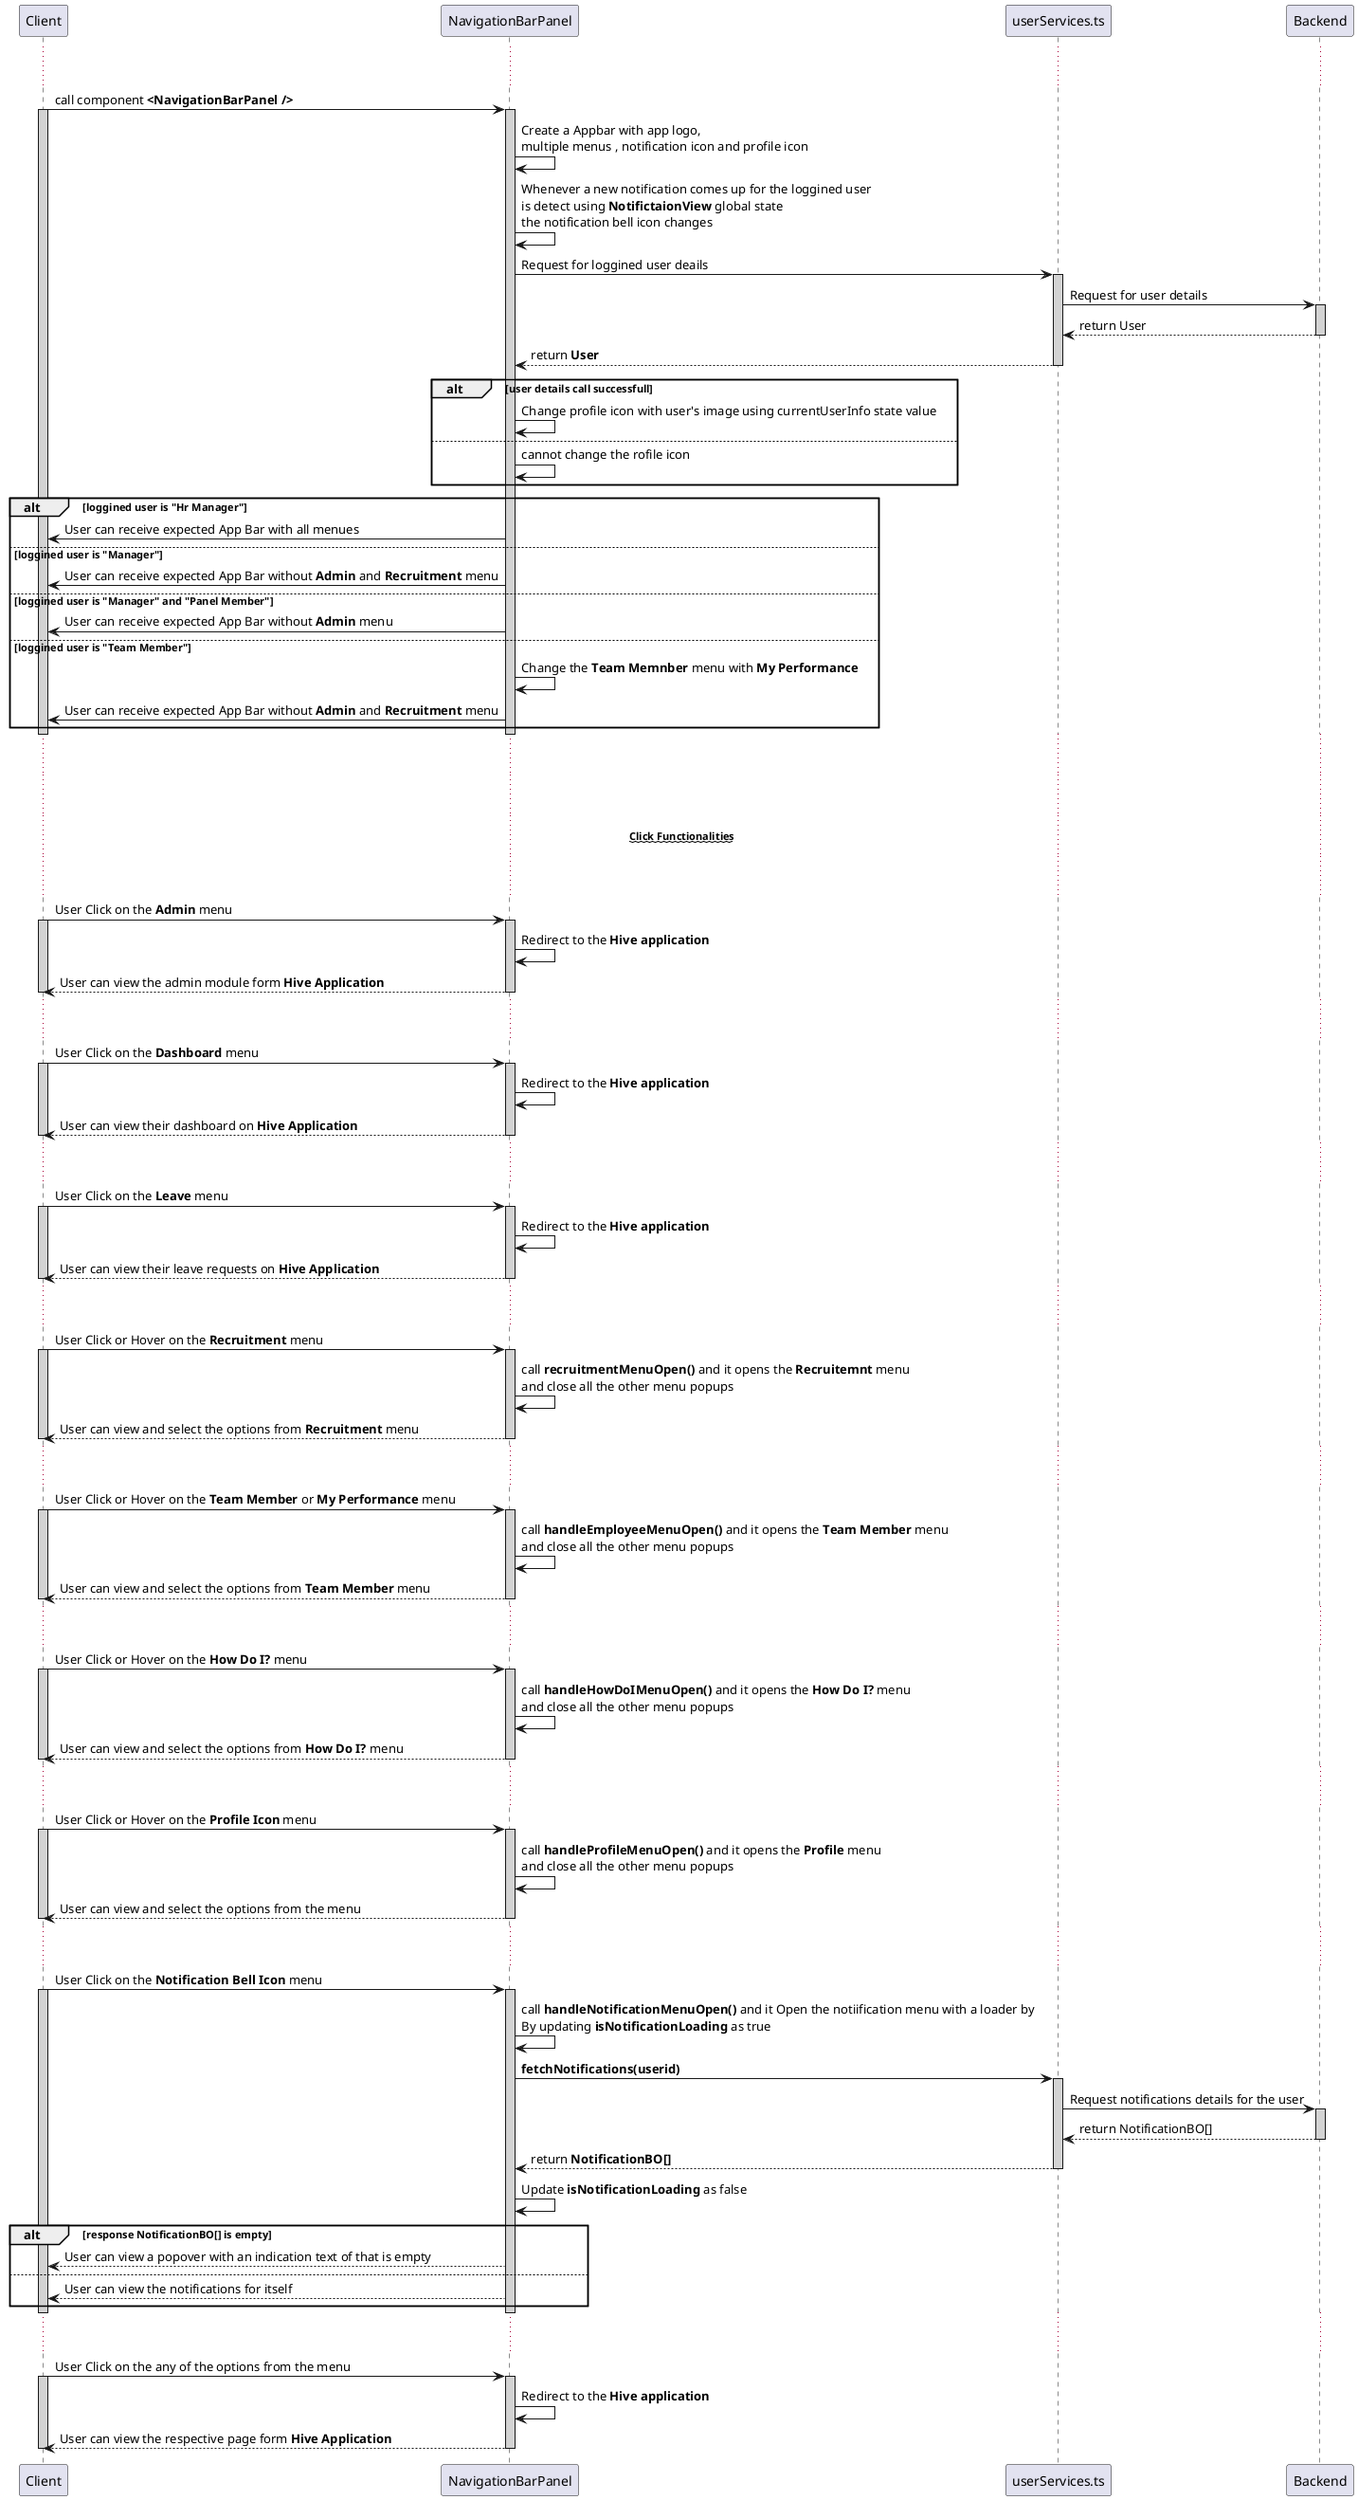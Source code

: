 @startuml NavigationBarPanel Sequence Diagram

participant Client 
participant NavigationBarPanel
... ...
Client -> NavigationBarPanel : call component **<NavigationBarPanel />**
activate Client #D3D3D3
activate NavigationBarPanel #D3D3D3
    NavigationBarPanel -> NavigationBarPanel : Create a Appbar with app logo,\nmultiple menus , notification icon and profile icon
    NavigationBarPanel -> NavigationBarPanel : Whenever a new notification comes up for the loggined user \nis detect using **NotifictaionView** global state \nthe notification bell icon changes
    NavigationBarPanel -> userServices.ts : Request for loggined user deails 
    activate userServices.ts #D3D3D3
        userServices.ts -> Backend : Request for user details
        activate Backend #D3D3D3
            userServices.ts <-- Backend : return User
        deactivate Backend
        NavigationBarPanel <-- userServices.ts : return **User**
    deactivate userServices.ts 
    alt user details call successfull
        NavigationBarPanel -> NavigationBarPanel : Change profile icon with user's image using currentUserInfo state value
    else 
        NavigationBarPanel -> NavigationBarPanel : cannot change the rofile icon
    end
    
    alt loggined user is "Hr Manager"
        NavigationBarPanel -> Client : User can receive expected App Bar with all menues
    else loggined user is "Manager"
        NavigationBarPanel -> Client : User can receive expected App Bar without **Admin** and **Recruitment** menu
    else loggined user is "Manager" and "Panel Member"
        NavigationBarPanel -> Client : User can receive expected App Bar without **Admin** menu
    else loggined user is "Team Member"
        NavigationBarPanel -> NavigationBarPanel : Change the **Team Memnber** menu with **My Performance**
        NavigationBarPanel -> Client : User can receive expected App Bar without **Admin** and **Recruitment** menu 
    end
deactivate Client
deactivate NavigationBarPanel

... ...
... ...
...~~**Click Functionalities**~~...
... ...
Client -> NavigationBarPanel : User Click on the **Admin** menu
activate Client #D3D3D3
activate NavigationBarPanel #D3D3D3
    NavigationBarPanel -> NavigationBarPanel : Redirect to the **Hive application**
    Client <-- NavigationBarPanel : User can view the admin module form **Hive Application**
deactivate Client
deactivate NavigationBarPanel

... ...
Client -> NavigationBarPanel : User Click on the **Dashboard** menu
activate Client #D3D3D3
activate NavigationBarPanel #D3D3D3
    NavigationBarPanel -> NavigationBarPanel : Redirect to the **Hive application**
    Client <-- NavigationBarPanel : User can view their dashboard on **Hive Application**
deactivate Client
deactivate NavigationBarPanel

... ...
Client -> NavigationBarPanel : User Click on the **Leave** menu
activate Client #D3D3D3
activate NavigationBarPanel #D3D3D3
    NavigationBarPanel -> NavigationBarPanel : Redirect to the **Hive application**
    Client <-- NavigationBarPanel : User can view their leave requests on **Hive Application**
deactivate Client
deactivate NavigationBarPanel

... ...
Client -> NavigationBarPanel : User Click or Hover on the **Recruitment** menu
activate Client #D3D3D3
activate NavigationBarPanel #D3D3D3
    NavigationBarPanel -> NavigationBarPanel : call **recruitmentMenuOpen()** and it opens the **Recruitemnt** menu \nand close all the other menu popups
    Client <-- NavigationBarPanel : User can view and select the options from **Recruitment** menu
deactivate Client
deactivate NavigationBarPanel

... ...
Client -> NavigationBarPanel : User Click or Hover on the **Team Member** or **My Performance** menu
activate Client #D3D3D3
activate NavigationBarPanel #D3D3D3
    NavigationBarPanel -> NavigationBarPanel : call **handleEmployeeMenuOpen()** and it opens the **Team Member** menu \nand close all the other menu popups
    Client <-- NavigationBarPanel : User can view and select the options from **Team Member** menu
deactivate Client
deactivate NavigationBarPanel

... ... 
Client -> NavigationBarPanel : User Click or Hover on the **How Do I?** menu
activate Client #D3D3D3
activate NavigationBarPanel #D3D3D3
    NavigationBarPanel -> NavigationBarPanel : call **handleHowDoIMenuOpen()** and it opens the **How Do I?** menu \nand close all the other menu popups
    Client <-- NavigationBarPanel : User can view and select the options from **How Do I?** menu
deactivate Client
deactivate NavigationBarPanel

... ... 
Client -> NavigationBarPanel : User Click or Hover on the **Profile Icon** menu
activate Client #D3D3D3
activate NavigationBarPanel #D3D3D3
    NavigationBarPanel -> NavigationBarPanel : call **handleProfileMenuOpen()** and it opens the **Profile** menu \nand close all the other menu popups
    Client <-- NavigationBarPanel : User can view and select the options from the menu
deactivate Client
deactivate NavigationBarPanel

... ... 
Client -> NavigationBarPanel : User Click on the **Notification Bell Icon** menu
activate Client #D3D3D3
activate NavigationBarPanel #D3D3D3
    NavigationBarPanel -> NavigationBarPanel : call **handleNotificationMenuOpen()** and it Open the notiification menu with a loader by \nBy updating **isNotificationLoading** as true
    NavigationBarPanel -> userServices.ts : **fetchNotifications(userid)**
    activate userServices.ts #D3D3D3
        userServices.ts -> Backend : Request notifications details for the user
        activate Backend #D3D3D3
            userServices.ts <-- Backend : return NotificationBO[]
        deactivate Backend 
        NavigationBarPanel <-- userServices.ts : return **NotificationBO[]**
    deactivate userServices.ts 
    NavigationBarPanel -> NavigationBarPanel : Update **isNotificationLoading** as false
    alt response NotificationBO[] is empty
        Client <-- NavigationBarPanel : User can view a popover with an indication text of that is empty
    else 
        Client <-- NavigationBarPanel : User can view the notifications for itself
    end
deactivate Client
deactivate NavigationBarPanel

... ...
Client -> NavigationBarPanel : User Click on the any of the options from the menu
activate Client #D3D3D3
activate NavigationBarPanel #D3D3D3
    NavigationBarPanel -> NavigationBarPanel : Redirect to the **Hive application**
    Client <-- NavigationBarPanel : User can view the respective page form **Hive Application**
deactivate Client
deactivate NavigationBarPanel


@enduml